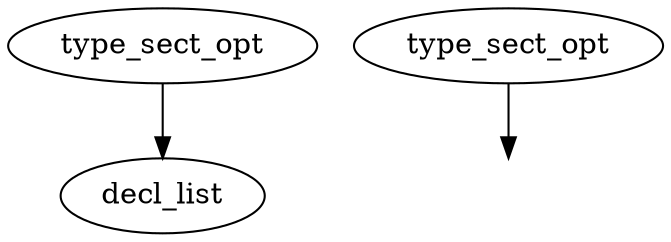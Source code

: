digraph {
	rankdir="TB";
	type_sect_opt1 [label="type_sect_opt"];
	type_sect_opt2 [label="type_sect_opt"];
	
	subgraph {
		rank="same";
		decl_list [URL="\ref Sdecl_list"];
		dummy [style="invis"];
	}
	
	type_sect_opt1 -> decl_list;
	type_sect_opt2 -> dummy;
}